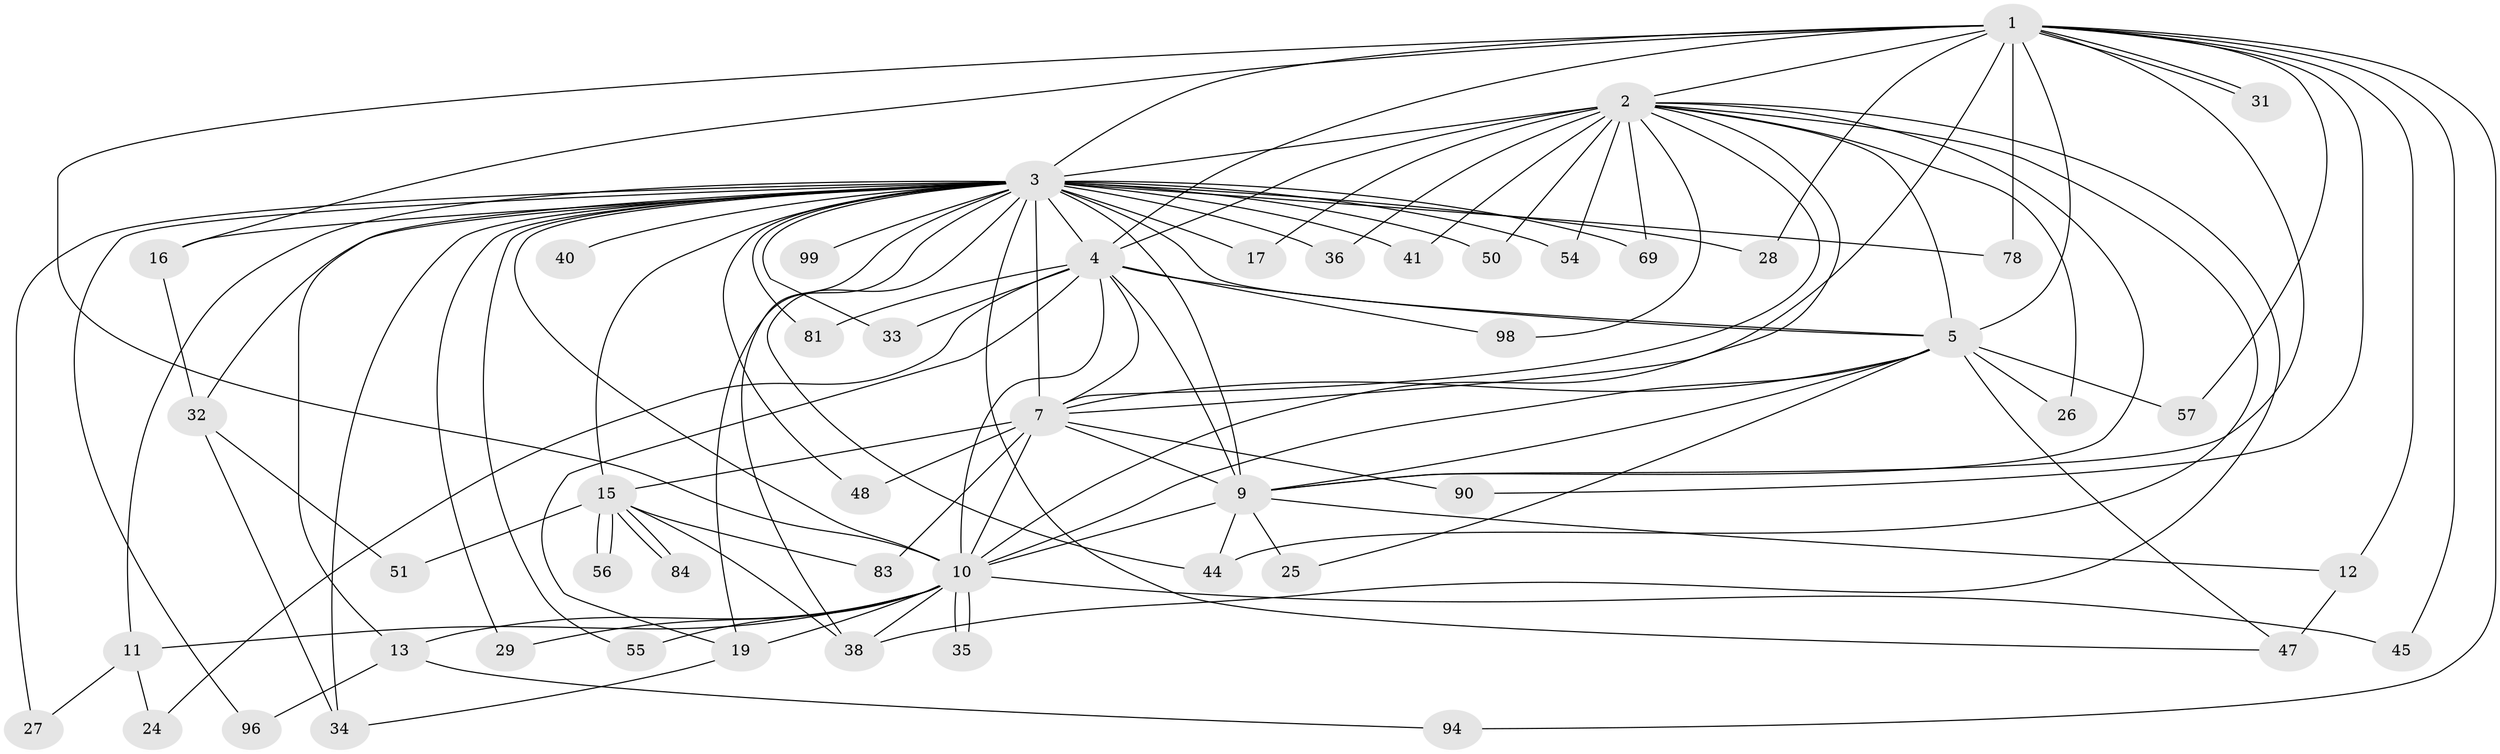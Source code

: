 // original degree distribution, {21: 0.02, 24: 0.02, 14: 0.02, 18: 0.01, 16: 0.01, 31: 0.01, 23: 0.01, 6: 0.02, 3: 0.13, 7: 0.01, 11: 0.01, 4: 0.05, 2: 0.64, 8: 0.01, 5: 0.02, 9: 0.01}
// Generated by graph-tools (version 1.1) at 2025/17/03/04/25 18:17:36]
// undirected, 50 vertices, 116 edges
graph export_dot {
graph [start="1"]
  node [color=gray90,style=filled];
  1;
  2;
  3 [super="+20+65+8+73+63+6+39+18"];
  4;
  5 [super="+22"];
  7;
  9 [super="+21+59+64+97+88+89+68+62+30+23"];
  10 [super="+60+52"];
  11;
  12;
  13;
  15;
  16 [super="+46"];
  17;
  19 [super="+66"];
  24;
  25;
  26;
  27;
  28;
  29;
  31;
  32;
  33 [super="+43"];
  34 [super="+100"];
  35;
  36 [super="+92"];
  38 [super="+42"];
  40;
  41;
  44;
  45;
  47 [super="+93"];
  48;
  50;
  51;
  54;
  55;
  56;
  57;
  69;
  78;
  81;
  83;
  84;
  90;
  94;
  96;
  98;
  99;
  1 -- 2;
  1 -- 3 [weight=4];
  1 -- 4;
  1 -- 5;
  1 -- 7;
  1 -- 9 [weight=2];
  1 -- 10;
  1 -- 12;
  1 -- 28;
  1 -- 31;
  1 -- 31;
  1 -- 45;
  1 -- 57;
  1 -- 78;
  1 -- 90;
  1 -- 94;
  1 -- 16;
  2 -- 3 [weight=6];
  2 -- 4;
  2 -- 5;
  2 -- 7;
  2 -- 9 [weight=3];
  2 -- 10;
  2 -- 17;
  2 -- 26;
  2 -- 36;
  2 -- 38;
  2 -- 41;
  2 -- 44;
  2 -- 50;
  2 -- 54;
  2 -- 69;
  2 -- 98;
  3 -- 4 [weight=3];
  3 -- 5 [weight=3];
  3 -- 7 [weight=6];
  3 -- 9 [weight=10];
  3 -- 10 [weight=6];
  3 -- 13 [weight=3];
  3 -- 15 [weight=3];
  3 -- 48;
  3 -- 11 [weight=3];
  3 -- 50;
  3 -- 19 [weight=2];
  3 -- 38;
  3 -- 69;
  3 -- 78;
  3 -- 16 [weight=3];
  3 -- 17;
  3 -- 81;
  3 -- 27;
  3 -- 28;
  3 -- 96;
  3 -- 33 [weight=2];
  3 -- 34;
  3 -- 36 [weight=2];
  3 -- 99 [weight=2];
  3 -- 40 [weight=2];
  3 -- 47;
  3 -- 54;
  3 -- 55;
  3 -- 32;
  3 -- 44;
  3 -- 29;
  3 -- 41;
  4 -- 5;
  4 -- 7;
  4 -- 9;
  4 -- 10;
  4 -- 19;
  4 -- 24;
  4 -- 81;
  4 -- 98;
  4 -- 33;
  5 -- 7;
  5 -- 9 [weight=2];
  5 -- 10 [weight=2];
  5 -- 25;
  5 -- 47;
  5 -- 57;
  5 -- 26;
  7 -- 9;
  7 -- 10;
  7 -- 15;
  7 -- 48;
  7 -- 83;
  7 -- 90;
  9 -- 10 [weight=2];
  9 -- 12;
  9 -- 25 [weight=2];
  9 -- 44;
  10 -- 11;
  10 -- 29;
  10 -- 35 [weight=2];
  10 -- 35;
  10 -- 45;
  10 -- 55;
  10 -- 38;
  10 -- 19;
  10 -- 13;
  11 -- 24;
  11 -- 27;
  12 -- 47;
  13 -- 94;
  13 -- 96;
  15 -- 38;
  15 -- 51;
  15 -- 56;
  15 -- 56;
  15 -- 83;
  15 -- 84;
  15 -- 84;
  16 -- 32;
  19 -- 34;
  32 -- 51;
  32 -- 34;
}
